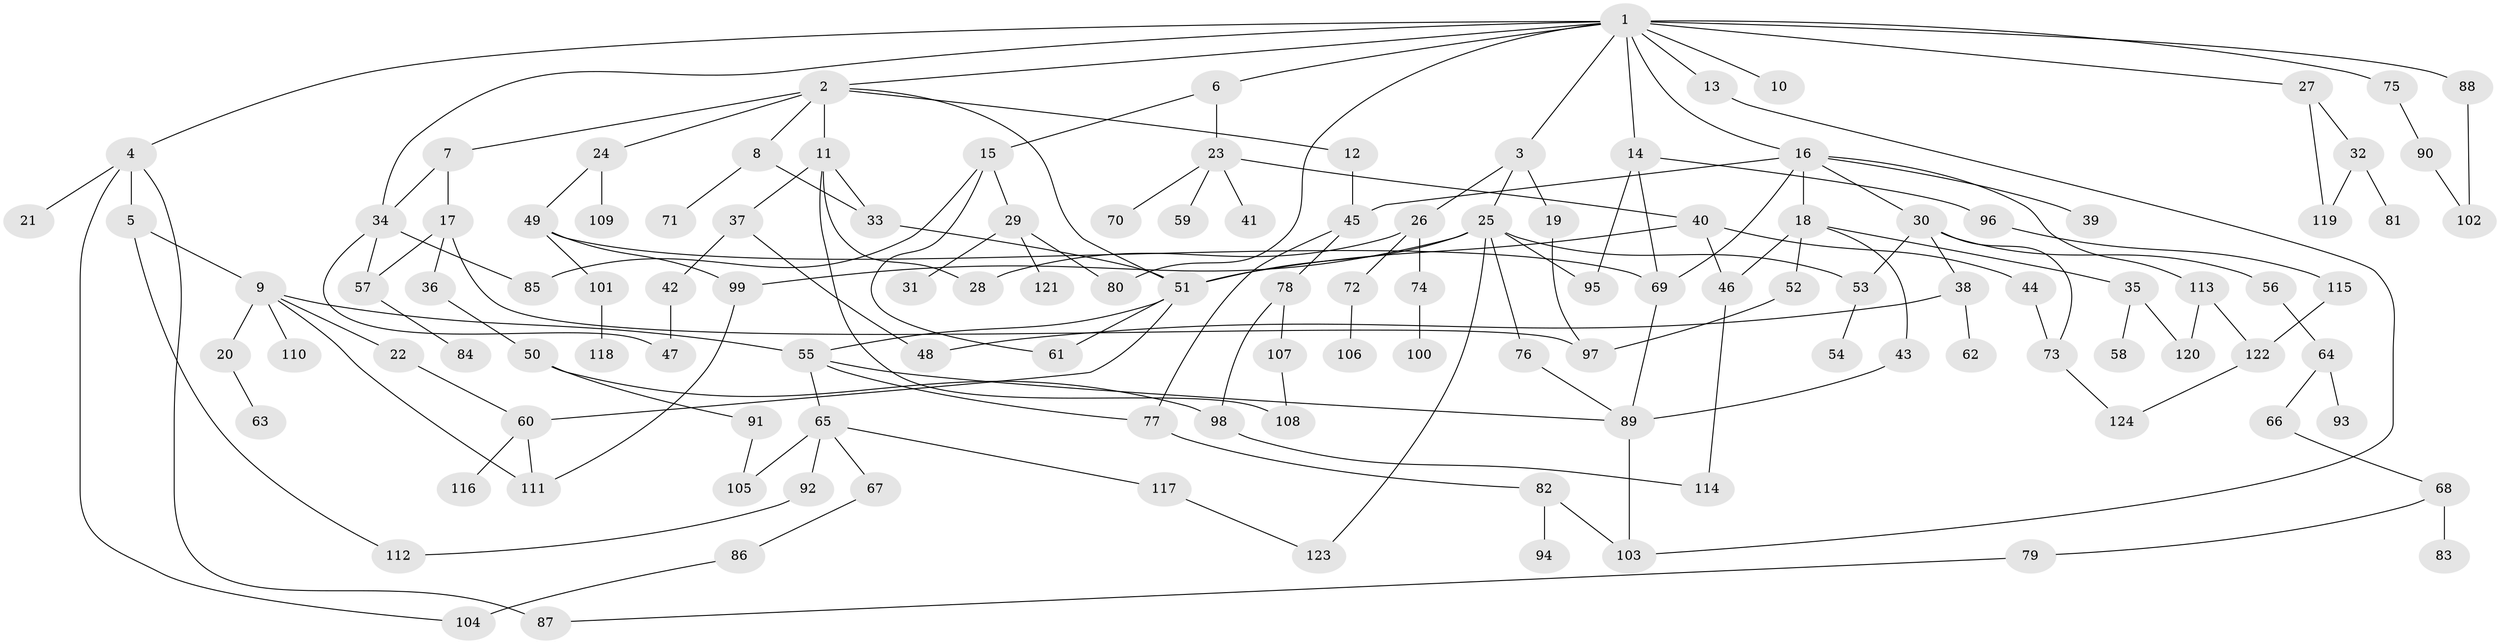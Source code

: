 // coarse degree distribution, {13: 0.0125, 7: 0.0125, 4: 0.1375, 3: 0.1375, 6: 0.0625, 5: 0.1, 2: 0.275, 1: 0.2375, 8: 0.025}
// Generated by graph-tools (version 1.1) at 2025/23/03/03/25 07:23:31]
// undirected, 124 vertices, 168 edges
graph export_dot {
graph [start="1"]
  node [color=gray90,style=filled];
  1;
  2;
  3;
  4;
  5;
  6;
  7;
  8;
  9;
  10;
  11;
  12;
  13;
  14;
  15;
  16;
  17;
  18;
  19;
  20;
  21;
  22;
  23;
  24;
  25;
  26;
  27;
  28;
  29;
  30;
  31;
  32;
  33;
  34;
  35;
  36;
  37;
  38;
  39;
  40;
  41;
  42;
  43;
  44;
  45;
  46;
  47;
  48;
  49;
  50;
  51;
  52;
  53;
  54;
  55;
  56;
  57;
  58;
  59;
  60;
  61;
  62;
  63;
  64;
  65;
  66;
  67;
  68;
  69;
  70;
  71;
  72;
  73;
  74;
  75;
  76;
  77;
  78;
  79;
  80;
  81;
  82;
  83;
  84;
  85;
  86;
  87;
  88;
  89;
  90;
  91;
  92;
  93;
  94;
  95;
  96;
  97;
  98;
  99;
  100;
  101;
  102;
  103;
  104;
  105;
  106;
  107;
  108;
  109;
  110;
  111;
  112;
  113;
  114;
  115;
  116;
  117;
  118;
  119;
  120;
  121;
  122;
  123;
  124;
  1 -- 2;
  1 -- 3;
  1 -- 4;
  1 -- 6;
  1 -- 10;
  1 -- 13;
  1 -- 14;
  1 -- 16;
  1 -- 27;
  1 -- 75;
  1 -- 80;
  1 -- 88;
  1 -- 34;
  2 -- 7;
  2 -- 8;
  2 -- 11;
  2 -- 12;
  2 -- 24;
  2 -- 51;
  3 -- 19;
  3 -- 25;
  3 -- 26;
  4 -- 5;
  4 -- 21;
  4 -- 104;
  4 -- 87;
  5 -- 9;
  5 -- 112;
  6 -- 15;
  6 -- 23;
  7 -- 17;
  7 -- 34;
  8 -- 33;
  8 -- 71;
  9 -- 20;
  9 -- 22;
  9 -- 110;
  9 -- 111;
  9 -- 55;
  11 -- 28;
  11 -- 37;
  11 -- 33;
  11 -- 108;
  12 -- 45;
  13 -- 103;
  14 -- 69;
  14 -- 95;
  14 -- 96;
  15 -- 29;
  15 -- 61;
  15 -- 85;
  16 -- 18;
  16 -- 30;
  16 -- 39;
  16 -- 45;
  16 -- 113;
  16 -- 69;
  17 -- 36;
  17 -- 57;
  17 -- 97;
  18 -- 35;
  18 -- 43;
  18 -- 46;
  18 -- 52;
  19 -- 97;
  20 -- 63;
  22 -- 60;
  23 -- 40;
  23 -- 41;
  23 -- 59;
  23 -- 70;
  24 -- 49;
  24 -- 109;
  25 -- 53;
  25 -- 76;
  25 -- 95;
  25 -- 99;
  25 -- 123;
  25 -- 51;
  26 -- 72;
  26 -- 74;
  26 -- 28;
  27 -- 32;
  27 -- 119;
  29 -- 31;
  29 -- 121;
  29 -- 80;
  30 -- 38;
  30 -- 56;
  30 -- 73;
  30 -- 53;
  32 -- 81;
  32 -- 119;
  33 -- 51;
  34 -- 57;
  34 -- 85;
  34 -- 47;
  35 -- 58;
  35 -- 120;
  36 -- 50;
  37 -- 42;
  37 -- 48;
  38 -- 48;
  38 -- 62;
  40 -- 44;
  40 -- 51;
  40 -- 46;
  42 -- 47;
  43 -- 89;
  44 -- 73;
  45 -- 78;
  45 -- 77;
  46 -- 114;
  49 -- 99;
  49 -- 101;
  49 -- 69;
  50 -- 91;
  50 -- 98;
  51 -- 55;
  51 -- 61;
  51 -- 60;
  52 -- 97;
  53 -- 54;
  55 -- 65;
  55 -- 77;
  55 -- 89;
  56 -- 64;
  57 -- 84;
  60 -- 116;
  60 -- 111;
  64 -- 66;
  64 -- 93;
  65 -- 67;
  65 -- 92;
  65 -- 105;
  65 -- 117;
  66 -- 68;
  67 -- 86;
  68 -- 79;
  68 -- 83;
  69 -- 89;
  72 -- 106;
  73 -- 124;
  74 -- 100;
  75 -- 90;
  76 -- 89;
  77 -- 82;
  78 -- 98;
  78 -- 107;
  79 -- 87;
  82 -- 94;
  82 -- 103;
  86 -- 104;
  88 -- 102;
  89 -- 103;
  90 -- 102;
  91 -- 105;
  92 -- 112;
  96 -- 115;
  98 -- 114;
  99 -- 111;
  101 -- 118;
  107 -- 108;
  113 -- 120;
  113 -- 122;
  115 -- 122;
  117 -- 123;
  122 -- 124;
}
